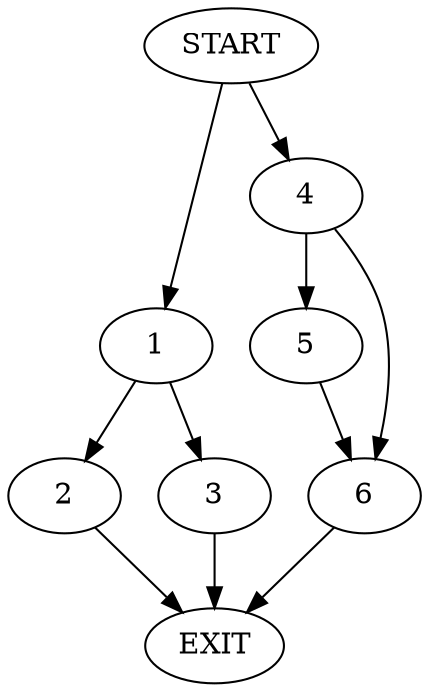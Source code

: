 digraph {
0 [label="START"]
7 [label="EXIT"]
0 -> 1
1 -> 2
1 -> 3
2 -> 7
3 -> 7
0 -> 4
4 -> 5
4 -> 6
5 -> 6
6 -> 7
}
